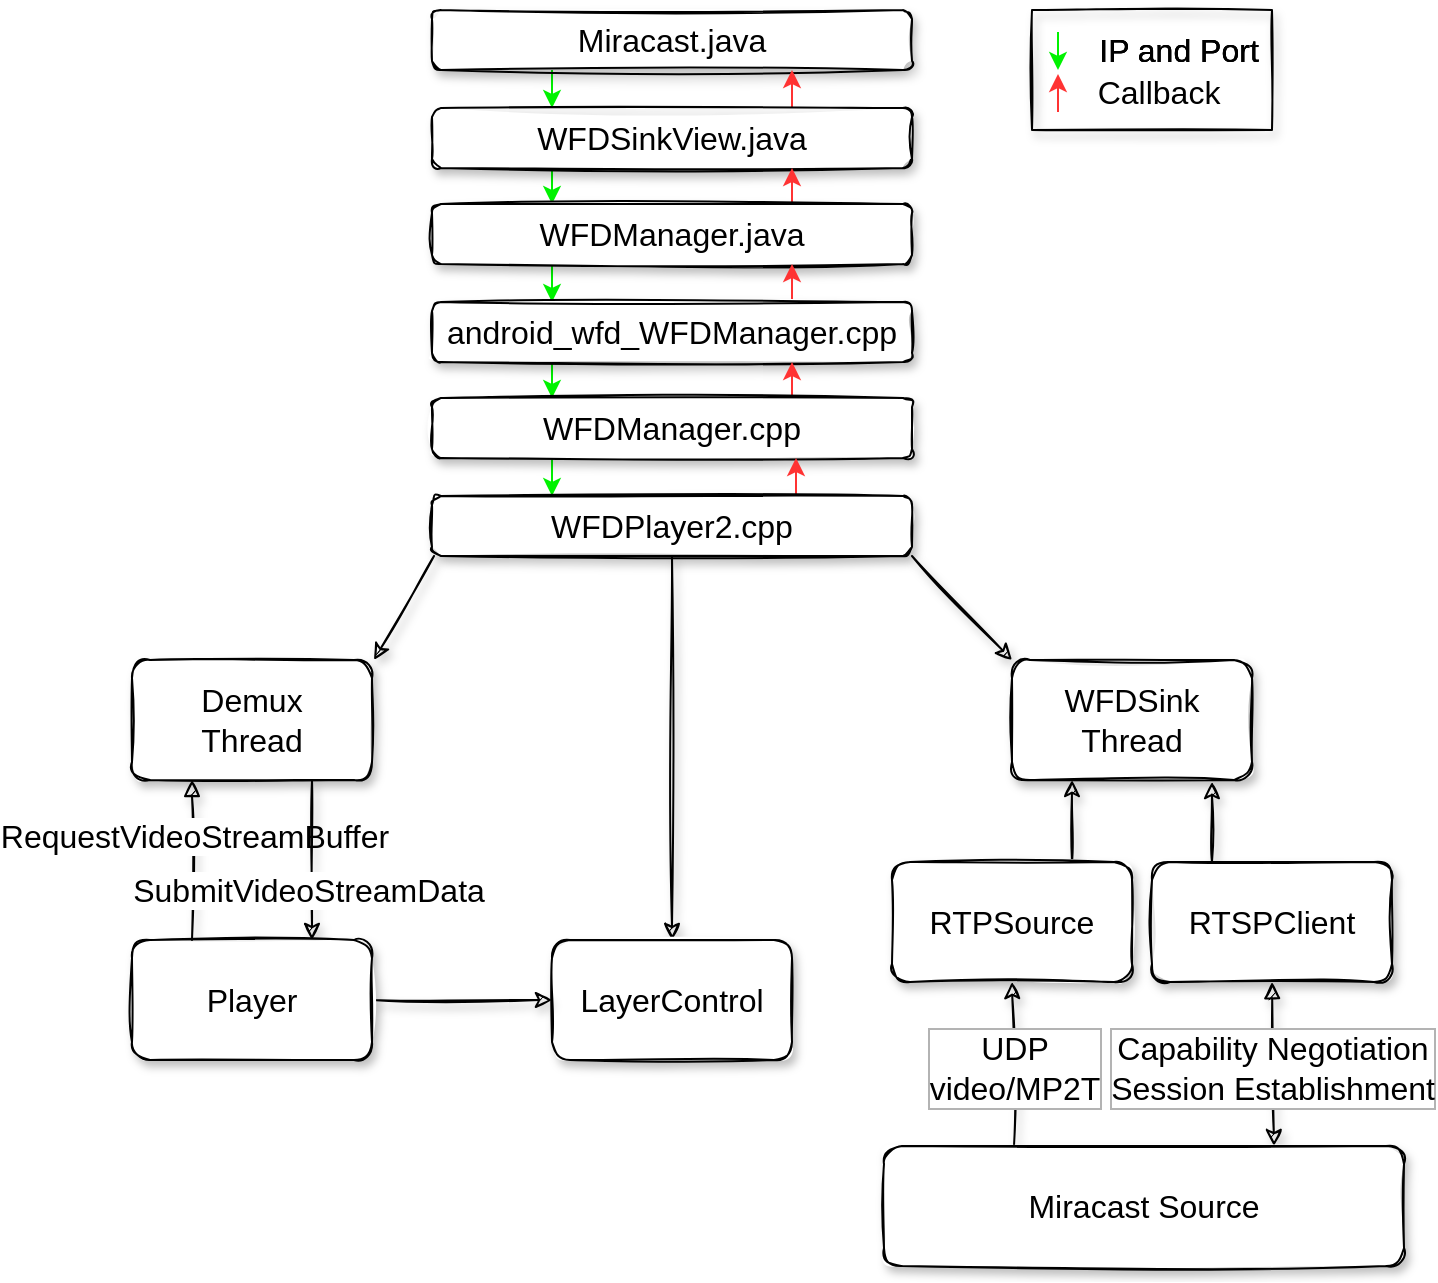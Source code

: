 <mxfile version="15.6.8" type="github">
  <diagram id="72q6YbU4JWKDac-2FjlH" name="第 1 页">
    <mxGraphModel dx="1185" dy="579" grid="1" gridSize="10" guides="1" tooltips="1" connect="1" arrows="1" fold="1" page="1" pageScale="1" pageWidth="827" pageHeight="1169" math="0" shadow="0">
      <root>
        <mxCell id="0" />
        <mxCell id="1" parent="0" />
        <mxCell id="HPNpFfBrm5kSnwUI3bYf-13" style="edgeStyle=orthogonalEdgeStyle;rounded=0;orthogonalLoop=1;jettySize=auto;html=1;exitX=0.25;exitY=1;exitDx=0;exitDy=0;entryX=0.25;entryY=0;entryDx=0;entryDy=0;fontSize=16;fillColor=#008a00;strokeColor=#00F200;" edge="1" parent="1" source="HPNpFfBrm5kSnwUI3bYf-1" target="HPNpFfBrm5kSnwUI3bYf-2">
          <mxGeometry relative="1" as="geometry" />
        </mxCell>
        <mxCell id="HPNpFfBrm5kSnwUI3bYf-1" value="Miracast.java" style="rounded=1;whiteSpace=wrap;html=1;fontSize=16;shadow=1;glass=0;sketch=1;" vertex="1" parent="1">
          <mxGeometry x="280" y="15" width="240" height="30" as="geometry" />
        </mxCell>
        <mxCell id="HPNpFfBrm5kSnwUI3bYf-14" style="edgeStyle=orthogonalEdgeStyle;rounded=0;orthogonalLoop=1;jettySize=auto;html=1;exitX=0.25;exitY=1;exitDx=0;exitDy=0;entryX=0.25;entryY=0;entryDx=0;entryDy=0;fontSize=16;fillColor=#008a00;strokeColor=#00F200;" edge="1" parent="1" source="HPNpFfBrm5kSnwUI3bYf-2" target="HPNpFfBrm5kSnwUI3bYf-3">
          <mxGeometry relative="1" as="geometry" />
        </mxCell>
        <mxCell id="HPNpFfBrm5kSnwUI3bYf-22" style="edgeStyle=orthogonalEdgeStyle;rounded=0;orthogonalLoop=1;jettySize=auto;html=1;exitX=0.75;exitY=0;exitDx=0;exitDy=0;entryX=0.75;entryY=1;entryDx=0;entryDy=0;fontSize=16;strokeColor=#FF3333;" edge="1" parent="1" source="HPNpFfBrm5kSnwUI3bYf-2" target="HPNpFfBrm5kSnwUI3bYf-1">
          <mxGeometry relative="1" as="geometry" />
        </mxCell>
        <mxCell id="HPNpFfBrm5kSnwUI3bYf-2" value="WFDSinkView.java" style="rounded=1;whiteSpace=wrap;html=1;fontSize=16;shadow=1;glass=0;sketch=1;" vertex="1" parent="1">
          <mxGeometry x="280" y="64" width="240" height="30" as="geometry" />
        </mxCell>
        <mxCell id="HPNpFfBrm5kSnwUI3bYf-15" style="edgeStyle=orthogonalEdgeStyle;rounded=0;orthogonalLoop=1;jettySize=auto;html=1;exitX=0.25;exitY=1;exitDx=0;exitDy=0;entryX=0.25;entryY=0;entryDx=0;entryDy=0;fontSize=16;fillColor=#008a00;strokeColor=#00F200;" edge="1" parent="1" source="HPNpFfBrm5kSnwUI3bYf-3" target="HPNpFfBrm5kSnwUI3bYf-7">
          <mxGeometry relative="1" as="geometry" />
        </mxCell>
        <mxCell id="HPNpFfBrm5kSnwUI3bYf-21" style="edgeStyle=orthogonalEdgeStyle;rounded=0;orthogonalLoop=1;jettySize=auto;html=1;exitX=0.75;exitY=0;exitDx=0;exitDy=0;entryX=0.75;entryY=1;entryDx=0;entryDy=0;fontSize=16;strokeColor=#FF3333;" edge="1" parent="1" source="HPNpFfBrm5kSnwUI3bYf-3" target="HPNpFfBrm5kSnwUI3bYf-2">
          <mxGeometry relative="1" as="geometry" />
        </mxCell>
        <mxCell id="HPNpFfBrm5kSnwUI3bYf-3" value="WFDManager.java" style="rounded=1;whiteSpace=wrap;html=1;fontSize=16;shadow=1;glass=0;sketch=1;" vertex="1" parent="1">
          <mxGeometry x="280" y="112" width="240" height="30" as="geometry" />
        </mxCell>
        <mxCell id="HPNpFfBrm5kSnwUI3bYf-16" style="edgeStyle=orthogonalEdgeStyle;rounded=0;orthogonalLoop=1;jettySize=auto;html=1;exitX=0.25;exitY=1;exitDx=0;exitDy=0;entryX=0.25;entryY=0;entryDx=0;entryDy=0;fontSize=16;fillColor=#008a00;strokeColor=#00F200;" edge="1" parent="1" source="HPNpFfBrm5kSnwUI3bYf-7" target="HPNpFfBrm5kSnwUI3bYf-9">
          <mxGeometry relative="1" as="geometry" />
        </mxCell>
        <mxCell id="HPNpFfBrm5kSnwUI3bYf-20" style="edgeStyle=orthogonalEdgeStyle;rounded=0;orthogonalLoop=1;jettySize=auto;html=1;exitX=0.75;exitY=0;exitDx=0;exitDy=0;entryX=0.75;entryY=1;entryDx=0;entryDy=0;fontSize=16;strokeColor=#FF3333;" edge="1" parent="1" source="HPNpFfBrm5kSnwUI3bYf-7" target="HPNpFfBrm5kSnwUI3bYf-3">
          <mxGeometry relative="1" as="geometry" />
        </mxCell>
        <mxCell id="HPNpFfBrm5kSnwUI3bYf-7" value="android_wfd_WFDManager.cpp" style="rounded=1;whiteSpace=wrap;html=1;fontSize=16;shadow=1;glass=0;sketch=1;" vertex="1" parent="1">
          <mxGeometry x="280" y="161" width="240" height="30" as="geometry" />
        </mxCell>
        <mxCell id="HPNpFfBrm5kSnwUI3bYf-17" style="edgeStyle=orthogonalEdgeStyle;rounded=0;orthogonalLoop=1;jettySize=auto;html=1;exitX=0.25;exitY=1;exitDx=0;exitDy=0;entryX=0.25;entryY=0;entryDx=0;entryDy=0;fontSize=16;fillColor=#008a00;strokeColor=#00F200;" edge="1" parent="1" source="HPNpFfBrm5kSnwUI3bYf-9" target="HPNpFfBrm5kSnwUI3bYf-10">
          <mxGeometry relative="1" as="geometry" />
        </mxCell>
        <mxCell id="HPNpFfBrm5kSnwUI3bYf-23" style="edgeStyle=orthogonalEdgeStyle;rounded=0;orthogonalLoop=1;jettySize=auto;html=1;exitX=0.75;exitY=0;exitDx=0;exitDy=0;entryX=0.75;entryY=1;entryDx=0;entryDy=0;fontSize=16;strokeColor=#FF3333;" edge="1" parent="1" source="HPNpFfBrm5kSnwUI3bYf-9" target="HPNpFfBrm5kSnwUI3bYf-7">
          <mxGeometry relative="1" as="geometry" />
        </mxCell>
        <mxCell id="HPNpFfBrm5kSnwUI3bYf-9" value="WFDManager.cpp" style="rounded=1;whiteSpace=wrap;html=1;fontSize=16;shadow=1;glass=0;sketch=1;" vertex="1" parent="1">
          <mxGeometry x="280" y="209" width="240" height="30" as="geometry" />
        </mxCell>
        <mxCell id="HPNpFfBrm5kSnwUI3bYf-18" style="edgeStyle=orthogonalEdgeStyle;rounded=0;orthogonalLoop=1;jettySize=auto;html=1;exitX=0.75;exitY=0;exitDx=0;exitDy=0;entryX=0.75;entryY=1;entryDx=0;entryDy=0;fontSize=16;strokeColor=#FF3333;" edge="1" parent="1">
          <mxGeometry relative="1" as="geometry">
            <mxPoint x="462.0" y="258" as="sourcePoint" />
            <mxPoint x="462.0" y="239" as="targetPoint" />
          </mxGeometry>
        </mxCell>
        <mxCell id="HPNpFfBrm5kSnwUI3bYf-32" style="rounded=0;orthogonalLoop=1;jettySize=auto;html=1;exitX=0;exitY=1;exitDx=0;exitDy=0;entryX=1;entryY=0;entryDx=0;entryDy=0;fontSize=16;strokeColor=#000000;strokeWidth=1;sketch=1;shadow=1;" edge="1" parent="1">
          <mxGeometry relative="1" as="geometry">
            <mxPoint x="281.0" y="288.0" as="sourcePoint" />
            <mxPoint x="251" y="340" as="targetPoint" />
          </mxGeometry>
        </mxCell>
        <mxCell id="HPNpFfBrm5kSnwUI3bYf-33" style="rounded=0;orthogonalLoop=1;jettySize=auto;html=1;exitX=1;exitY=1;exitDx=0;exitDy=0;entryX=0;entryY=0;entryDx=0;entryDy=0;fontSize=16;strokeColor=#000000;strokeWidth=1;sketch=1;shadow=1;" edge="1" parent="1" source="HPNpFfBrm5kSnwUI3bYf-10" target="HPNpFfBrm5kSnwUI3bYf-11">
          <mxGeometry relative="1" as="geometry" />
        </mxCell>
        <mxCell id="HPNpFfBrm5kSnwUI3bYf-41" style="edgeStyle=none;rounded=0;sketch=1;orthogonalLoop=1;jettySize=auto;html=1;exitX=0.5;exitY=1;exitDx=0;exitDy=0;fontSize=16;strokeColor=#000000;strokeWidth=1;shadow=1;" edge="1" parent="1" source="HPNpFfBrm5kSnwUI3bYf-10" target="HPNpFfBrm5kSnwUI3bYf-39">
          <mxGeometry relative="1" as="geometry" />
        </mxCell>
        <mxCell id="HPNpFfBrm5kSnwUI3bYf-10" value="WFDPlayer2.cpp" style="rounded=1;whiteSpace=wrap;html=1;fontSize=16;shadow=1;glass=0;sketch=1;" vertex="1" parent="1">
          <mxGeometry x="280" y="258" width="240" height="30" as="geometry" />
        </mxCell>
        <mxCell id="HPNpFfBrm5kSnwUI3bYf-11" value="WFDSink&lt;br&gt;Thread" style="rounded=1;whiteSpace=wrap;html=1;shadow=1;glass=0;sketch=1;fontSize=16;gradientColor=none;" vertex="1" parent="1">
          <mxGeometry x="570" y="340" width="120" height="60" as="geometry" />
        </mxCell>
        <mxCell id="HPNpFfBrm5kSnwUI3bYf-52" value="" style="edgeStyle=none;rounded=0;sketch=1;orthogonalLoop=1;jettySize=auto;html=1;exitX=0.25;exitY=1;exitDx=0;exitDy=0;entryX=0.25;entryY=0;entryDx=0;entryDy=0;shadow=1;fontSize=16;startArrow=block;startFill=1;strokeColor=default;strokeWidth=1;endArrow=none;endFill=0;" edge="1" parent="1" source="HPNpFfBrm5kSnwUI3bYf-12" target="HPNpFfBrm5kSnwUI3bYf-51">
          <mxGeometry relative="1" as="geometry" />
        </mxCell>
        <mxCell id="HPNpFfBrm5kSnwUI3bYf-54" value="&lt;span style=&quot;color: rgba(0 , 0 , 0 , 0) ; font-family: monospace ; font-size: 0px ; background-color: rgb(248 , 249 , 250)&quot;&gt;%3CmxGraphModel%3E%3Croot%3E%3CmxCell%20id%3D%220%22%2F%3E%3CmxCell%20id%3D%221%22%20parent%3D%220%22%2F%3E%3CmxCell%20id%3D%222%22%20value%3D%22LayerControl%22%20style%3D%22rounded%3D1%3BwhiteSpace%3Dwrap%3Bhtml%3D1%3Bshadow%3D1%3Bglass%3D0%3Bsketch%3D1%3BfontSize%3D16%3BgradientColor%3Dnone%3B%22%20vertex%3D%221%22%20parent%3D%221%22%3E%3CmxGeometry%20x%3D%22340%22%20y%3D%22578%22%20width%3D%22120%22%20height%3D%2260%22%20as%3D%22geometry%22%2F%3E%3C%2FmxCell%3E%3C%2Froot%3E%3C%2FmxGraphModel%3E&lt;/span&gt;&lt;font color=&quot;rgba(0, 0, 0, 0)&quot; face=&quot;monospace&quot;&gt;&lt;span style=&quot;font-size: 0px&quot;&gt;RequestVideoStreamBufferRE&lt;/span&gt;&lt;/font&gt;" style="edgeLabel;html=1;align=center;verticalAlign=middle;resizable=0;points=[];fontSize=16;" vertex="1" connectable="0" parent="HPNpFfBrm5kSnwUI3bYf-52">
          <mxGeometry x="-0.255" y="-3" relative="1" as="geometry">
            <mxPoint as="offset" />
          </mxGeometry>
        </mxCell>
        <mxCell id="HPNpFfBrm5kSnwUI3bYf-56" value="RequestVideoStreamBuffer" style="edgeLabel;html=1;align=center;verticalAlign=middle;resizable=0;points=[];fontSize=16;" vertex="1" connectable="0" parent="HPNpFfBrm5kSnwUI3bYf-52">
          <mxGeometry x="-0.542" y="1" relative="1" as="geometry">
            <mxPoint y="9" as="offset" />
          </mxGeometry>
        </mxCell>
        <mxCell id="HPNpFfBrm5kSnwUI3bYf-53" style="edgeStyle=none;rounded=0;sketch=1;orthogonalLoop=1;jettySize=auto;html=1;exitX=0.75;exitY=1;exitDx=0;exitDy=0;entryX=0.75;entryY=0;entryDx=0;entryDy=0;shadow=1;fontSize=16;startArrow=none;startFill=0;strokeColor=default;strokeWidth=1;" edge="1" parent="1" source="HPNpFfBrm5kSnwUI3bYf-12" target="HPNpFfBrm5kSnwUI3bYf-51">
          <mxGeometry relative="1" as="geometry" />
        </mxCell>
        <mxCell id="HPNpFfBrm5kSnwUI3bYf-55" value="SubmitVideoStreamData" style="edgeLabel;html=1;align=center;verticalAlign=middle;resizable=0;points=[];fontSize=16;" vertex="1" connectable="0" parent="HPNpFfBrm5kSnwUI3bYf-53">
          <mxGeometry x="0.382" y="-2" relative="1" as="geometry">
            <mxPoint y="-1" as="offset" />
          </mxGeometry>
        </mxCell>
        <mxCell id="HPNpFfBrm5kSnwUI3bYf-12" value="Demux&lt;br&gt;Thread" style="rounded=1;whiteSpace=wrap;html=1;shadow=1;glass=0;sketch=1;fontSize=16;gradientColor=none;" vertex="1" parent="1">
          <mxGeometry x="130" y="340" width="120" height="60" as="geometry" />
        </mxCell>
        <mxCell id="HPNpFfBrm5kSnwUI3bYf-31" value="" style="group" vertex="1" connectable="0" parent="1">
          <mxGeometry x="580" y="15" width="123" height="60" as="geometry" />
        </mxCell>
        <mxCell id="HPNpFfBrm5kSnwUI3bYf-24" style="edgeStyle=orthogonalEdgeStyle;rounded=0;orthogonalLoop=1;jettySize=auto;html=1;exitX=0.25;exitY=1;exitDx=0;exitDy=0;entryX=0.25;entryY=0;entryDx=0;entryDy=0;fontSize=16;fillColor=#008a00;strokeColor=#00F200;" edge="1" parent="HPNpFfBrm5kSnwUI3bYf-31">
          <mxGeometry relative="1" as="geometry">
            <mxPoint x="13.0" y="11" as="sourcePoint" />
            <mxPoint x="13.0" y="30" as="targetPoint" />
          </mxGeometry>
        </mxCell>
        <mxCell id="HPNpFfBrm5kSnwUI3bYf-25" style="edgeStyle=orthogonalEdgeStyle;rounded=0;orthogonalLoop=1;jettySize=auto;html=1;exitX=0.75;exitY=0;exitDx=0;exitDy=0;entryX=0.75;entryY=1;entryDx=0;entryDy=0;fontSize=16;strokeColor=#FF3333;" edge="1" parent="HPNpFfBrm5kSnwUI3bYf-31">
          <mxGeometry relative="1" as="geometry">
            <mxPoint x="13.0" y="51" as="sourcePoint" />
            <mxPoint x="13.0" y="32" as="targetPoint" />
          </mxGeometry>
        </mxCell>
        <mxCell id="HPNpFfBrm5kSnwUI3bYf-26" value="IP and Port" style="text;html=1;align=center;verticalAlign=middle;resizable=0;points=[];autosize=1;strokeColor=none;fillColor=none;fontSize=16;" vertex="1" parent="HPNpFfBrm5kSnwUI3bYf-31">
          <mxGeometry x="23" y="10" width="100" height="20" as="geometry" />
        </mxCell>
        <mxCell id="HPNpFfBrm5kSnwUI3bYf-27" value="Callback" style="text;html=1;align=center;verticalAlign=middle;resizable=0;points=[];autosize=1;strokeColor=none;fillColor=none;fontSize=16;" vertex="1" parent="HPNpFfBrm5kSnwUI3bYf-31">
          <mxGeometry x="23" y="31" width="80" height="20" as="geometry" />
        </mxCell>
        <mxCell id="HPNpFfBrm5kSnwUI3bYf-28" value="IP and Port" style="text;html=1;align=center;verticalAlign=middle;resizable=0;points=[];autosize=1;strokeColor=none;fillColor=none;fontSize=16;" vertex="1" parent="HPNpFfBrm5kSnwUI3bYf-31">
          <mxGeometry x="23" y="10" width="100" height="20" as="geometry" />
        </mxCell>
        <mxCell id="HPNpFfBrm5kSnwUI3bYf-29" value="IP and Port" style="text;html=1;align=center;verticalAlign=middle;resizable=0;points=[];autosize=1;strokeColor=none;fillColor=none;fontSize=16;" vertex="1" parent="HPNpFfBrm5kSnwUI3bYf-31">
          <mxGeometry x="23" y="10" width="100" height="20" as="geometry" />
        </mxCell>
        <mxCell id="HPNpFfBrm5kSnwUI3bYf-30" value="" style="rounded=0;whiteSpace=wrap;html=1;shadow=1;glass=0;sketch=1;fontSize=16;strokeColor=default;gradientColor=none;fillColor=none;" vertex="1" parent="HPNpFfBrm5kSnwUI3bYf-31">
          <mxGeometry width="120" height="60" as="geometry" />
        </mxCell>
        <mxCell id="HPNpFfBrm5kSnwUI3bYf-42" style="edgeStyle=none;rounded=0;sketch=1;orthogonalLoop=1;jettySize=auto;html=1;exitX=0.25;exitY=0;exitDx=0;exitDy=0;entryX=0.833;entryY=1.017;entryDx=0;entryDy=0;entryPerimeter=0;fontSize=16;strokeColor=#000000;strokeWidth=1;shadow=1;" edge="1" parent="1" source="HPNpFfBrm5kSnwUI3bYf-34" target="HPNpFfBrm5kSnwUI3bYf-11">
          <mxGeometry relative="1" as="geometry" />
        </mxCell>
        <mxCell id="HPNpFfBrm5kSnwUI3bYf-46" style="edgeStyle=none;rounded=0;sketch=1;orthogonalLoop=1;jettySize=auto;html=1;exitX=0.5;exitY=1;exitDx=0;exitDy=0;entryX=0.75;entryY=0;entryDx=0;entryDy=0;shadow=1;fontSize=16;strokeColor=default;strokeWidth=1;startArrow=block;startFill=1;" edge="1" parent="1" source="HPNpFfBrm5kSnwUI3bYf-34" target="HPNpFfBrm5kSnwUI3bYf-44">
          <mxGeometry relative="1" as="geometry" />
        </mxCell>
        <mxCell id="HPNpFfBrm5kSnwUI3bYf-49" value="Capability Negotiation&lt;br&gt;Session Establishment" style="edgeLabel;html=1;align=center;verticalAlign=middle;resizable=0;points=[];fontSize=16;labelBorderColor=#B3B3B3;" vertex="1" connectable="0" parent="HPNpFfBrm5kSnwUI3bYf-46">
          <mxGeometry x="-0.237" y="-1" relative="1" as="geometry">
            <mxPoint y="11" as="offset" />
          </mxGeometry>
        </mxCell>
        <mxCell id="HPNpFfBrm5kSnwUI3bYf-34" value="RTSPClient" style="rounded=1;whiteSpace=wrap;html=1;shadow=1;glass=0;sketch=1;fontSize=16;gradientColor=none;" vertex="1" parent="1">
          <mxGeometry x="640" y="441" width="120" height="60" as="geometry" />
        </mxCell>
        <mxCell id="HPNpFfBrm5kSnwUI3bYf-36" value="" style="edgeStyle=none;rounded=0;orthogonalLoop=1;jettySize=auto;html=1;exitX=0.75;exitY=0;exitDx=0;exitDy=0;fontSize=16;strokeColor=#000000;strokeWidth=1;entryX=0.25;entryY=1;entryDx=0;entryDy=0;sketch=1;shadow=1;" edge="1" parent="1" source="HPNpFfBrm5kSnwUI3bYf-35" target="HPNpFfBrm5kSnwUI3bYf-11">
          <mxGeometry relative="1" as="geometry">
            <mxPoint x="585" y="484" as="sourcePoint" />
            <mxPoint x="540" y="410" as="targetPoint" />
          </mxGeometry>
        </mxCell>
        <mxCell id="HPNpFfBrm5kSnwUI3bYf-35" value="RTPSource" style="rounded=1;whiteSpace=wrap;html=1;shadow=1;glass=0;sketch=1;fontSize=16;gradientColor=none;" vertex="1" parent="1">
          <mxGeometry x="510" y="441" width="120" height="60" as="geometry" />
        </mxCell>
        <mxCell id="HPNpFfBrm5kSnwUI3bYf-39" value="LayerControl" style="rounded=1;whiteSpace=wrap;html=1;shadow=1;glass=0;sketch=1;fontSize=16;gradientColor=none;" vertex="1" parent="1">
          <mxGeometry x="340" y="480" width="120" height="60" as="geometry" />
        </mxCell>
        <mxCell id="HPNpFfBrm5kSnwUI3bYf-45" style="edgeStyle=none;rounded=0;sketch=1;orthogonalLoop=1;jettySize=auto;html=1;exitX=0.25;exitY=0;exitDx=0;exitDy=0;entryX=0.5;entryY=1;entryDx=0;entryDy=0;shadow=1;fontSize=16;strokeColor=#000000;strokeWidth=1;" edge="1" parent="1" source="HPNpFfBrm5kSnwUI3bYf-44" target="HPNpFfBrm5kSnwUI3bYf-35">
          <mxGeometry relative="1" as="geometry" />
        </mxCell>
        <mxCell id="HPNpFfBrm5kSnwUI3bYf-50" value="UDP&lt;br&gt;video/MP2T" style="edgeLabel;html=1;align=center;verticalAlign=middle;resizable=0;points=[];fontSize=16;labelBorderColor=#B3B3B3;" vertex="1" connectable="0" parent="HPNpFfBrm5kSnwUI3bYf-45">
          <mxGeometry x="0.174" y="-1" relative="1" as="geometry">
            <mxPoint x="-1" y="9" as="offset" />
          </mxGeometry>
        </mxCell>
        <mxCell id="HPNpFfBrm5kSnwUI3bYf-44" value="Miracast Source" style="rounded=1;whiteSpace=wrap;html=1;shadow=1;glass=0;sketch=1;fontSize=16;gradientColor=none;" vertex="1" parent="1">
          <mxGeometry x="506" y="583" width="260" height="60" as="geometry" />
        </mxCell>
        <mxCell id="HPNpFfBrm5kSnwUI3bYf-57" style="edgeStyle=none;rounded=0;sketch=1;orthogonalLoop=1;jettySize=auto;html=1;exitX=1;exitY=0.5;exitDx=0;exitDy=0;shadow=1;fontSize=16;startArrow=none;startFill=0;endArrow=classic;endFill=1;strokeColor=default;strokeWidth=1;" edge="1" parent="1" source="HPNpFfBrm5kSnwUI3bYf-51" target="HPNpFfBrm5kSnwUI3bYf-39">
          <mxGeometry relative="1" as="geometry" />
        </mxCell>
        <mxCell id="HPNpFfBrm5kSnwUI3bYf-51" value="Player" style="rounded=1;whiteSpace=wrap;html=1;shadow=1;glass=0;sketch=1;fontSize=16;gradientColor=none;" vertex="1" parent="1">
          <mxGeometry x="130" y="480" width="120" height="60" as="geometry" />
        </mxCell>
      </root>
    </mxGraphModel>
  </diagram>
</mxfile>
